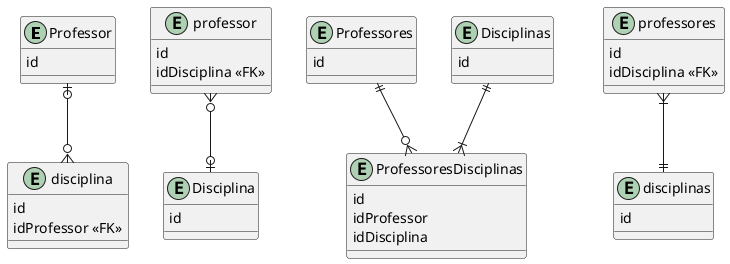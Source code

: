 @startuml well hello, my name is johnny

entity Professor{
    id
}

entity disciplina{
    id
    idProfessor <<FK>>
}

Professor |o--o{ disciplina

entity professor {
    id
    idDisciplina <<FK>>
}

entity Disciplina {
    id
}

professor }o--o| Disciplina

entity Professores{
    id 
}

entity Disciplinas{
    id
}

entity ProfessoresDisciplinas{
    id
    idProfessor
    idDisciplina
}

Professores ||--o{ ProfessoresDisciplinas
Disciplinas ||--|{ ProfessoresDisciplinas

entity professores {
    id
    idDisciplina <<FK>> 
}

entity disciplinas{
    id 
}

professores }|--|| disciplinas
@enduml